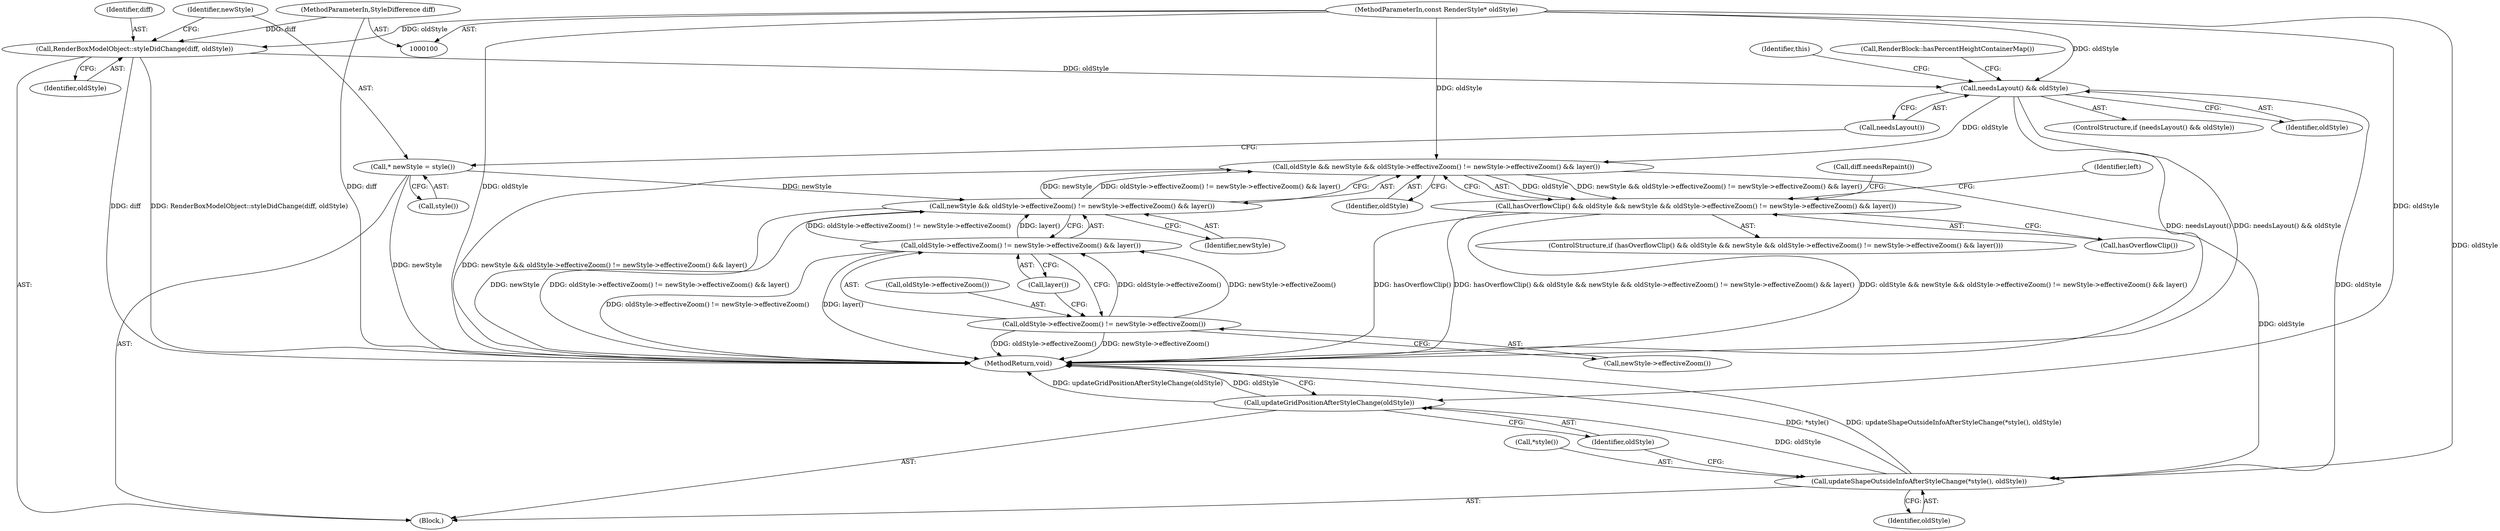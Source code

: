 digraph "0_Chrome_b2b21468c1f7f08b30a7c1755316f6026c50eb2a_4@pointer" {
"1000150" [label="(Call,oldStyle && newStyle && oldStyle->effectiveZoom() != newStyle->effectiveZoom() && layer())"];
"1000116" [label="(Call,needsLayout() && oldStyle)"];
"1000108" [label="(Call,RenderBoxModelObject::styleDidChange(diff, oldStyle))"];
"1000101" [label="(MethodParameterIn,StyleDifference diff)"];
"1000102" [label="(MethodParameterIn,const RenderStyle* oldStyle)"];
"1000152" [label="(Call,newStyle && oldStyle->effectiveZoom() != newStyle->effectiveZoom() && layer())"];
"1000112" [label="(Call,* newStyle = style())"];
"1000154" [label="(Call,oldStyle->effectiveZoom() != newStyle->effectiveZoom() && layer())"];
"1000155" [label="(Call,oldStyle->effectiveZoom() != newStyle->effectiveZoom())"];
"1000148" [label="(Call,hasOverflowClip() && oldStyle && newStyle && oldStyle->effectiveZoom() != newStyle->effectiveZoom() && layer())"];
"1000213" [label="(Call,updateShapeOutsideInfoAfterStyleChange(*style(), oldStyle))"];
"1000217" [label="(Call,updateGridPositionAfterStyleChange(oldStyle))"];
"1000185" [label="(Call,diff.needsRepaint())"];
"1000217" [label="(Call,updateGridPositionAfterStyleChange(oldStyle))"];
"1000157" [label="(Call,newStyle->effectiveZoom())"];
"1000219" [label="(MethodReturn,void)"];
"1000150" [label="(Call,oldStyle && newStyle && oldStyle->effectiveZoom() != newStyle->effectiveZoom() && layer())"];
"1000103" [label="(Block,)"];
"1000116" [label="(Call,needsLayout() && oldStyle)"];
"1000158" [label="(Call,layer())"];
"1000156" [label="(Call,oldStyle->effectiveZoom())"];
"1000115" [label="(ControlStructure,if (needsLayout() && oldStyle))"];
"1000161" [label="(Identifier,left)"];
"1000155" [label="(Call,oldStyle->effectiveZoom() != newStyle->effectiveZoom())"];
"1000213" [label="(Call,updateShapeOutsideInfoAfterStyleChange(*style(), oldStyle))"];
"1000108" [label="(Call,RenderBoxModelObject::styleDidChange(diff, oldStyle))"];
"1000214" [label="(Call,*style())"];
"1000148" [label="(Call,hasOverflowClip() && oldStyle && newStyle && oldStyle->effectiveZoom() != newStyle->effectiveZoom() && layer())"];
"1000216" [label="(Identifier,oldStyle)"];
"1000109" [label="(Identifier,diff)"];
"1000154" [label="(Call,oldStyle->effectiveZoom() != newStyle->effectiveZoom() && layer())"];
"1000149" [label="(Call,hasOverflowClip())"];
"1000121" [label="(Identifier,this)"];
"1000110" [label="(Identifier,oldStyle)"];
"1000102" [label="(MethodParameterIn,const RenderStyle* oldStyle)"];
"1000113" [label="(Identifier,newStyle)"];
"1000112" [label="(Call,* newStyle = style())"];
"1000114" [label="(Call,style())"];
"1000153" [label="(Identifier,newStyle)"];
"1000151" [label="(Identifier,oldStyle)"];
"1000147" [label="(ControlStructure,if (hasOverflowClip() && oldStyle && newStyle && oldStyle->effectiveZoom() != newStyle->effectiveZoom() && layer()))"];
"1000218" [label="(Identifier,oldStyle)"];
"1000101" [label="(MethodParameterIn,StyleDifference diff)"];
"1000152" [label="(Call,newStyle && oldStyle->effectiveZoom() != newStyle->effectiveZoom() && layer())"];
"1000139" [label="(Call,RenderBlock::hasPercentHeightContainerMap())"];
"1000118" [label="(Identifier,oldStyle)"];
"1000117" [label="(Call,needsLayout())"];
"1000150" -> "1000148"  [label="AST: "];
"1000150" -> "1000151"  [label="CFG: "];
"1000150" -> "1000152"  [label="CFG: "];
"1000151" -> "1000150"  [label="AST: "];
"1000152" -> "1000150"  [label="AST: "];
"1000148" -> "1000150"  [label="CFG: "];
"1000150" -> "1000219"  [label="DDG: newStyle && oldStyle->effectiveZoom() != newStyle->effectiveZoom() && layer()"];
"1000150" -> "1000148"  [label="DDG: oldStyle"];
"1000150" -> "1000148"  [label="DDG: newStyle && oldStyle->effectiveZoom() != newStyle->effectiveZoom() && layer()"];
"1000116" -> "1000150"  [label="DDG: oldStyle"];
"1000102" -> "1000150"  [label="DDG: oldStyle"];
"1000152" -> "1000150"  [label="DDG: newStyle"];
"1000152" -> "1000150"  [label="DDG: oldStyle->effectiveZoom() != newStyle->effectiveZoom() && layer()"];
"1000150" -> "1000213"  [label="DDG: oldStyle"];
"1000116" -> "1000115"  [label="AST: "];
"1000116" -> "1000117"  [label="CFG: "];
"1000116" -> "1000118"  [label="CFG: "];
"1000117" -> "1000116"  [label="AST: "];
"1000118" -> "1000116"  [label="AST: "];
"1000121" -> "1000116"  [label="CFG: "];
"1000139" -> "1000116"  [label="CFG: "];
"1000116" -> "1000219"  [label="DDG: needsLayout()"];
"1000116" -> "1000219"  [label="DDG: needsLayout() && oldStyle"];
"1000108" -> "1000116"  [label="DDG: oldStyle"];
"1000102" -> "1000116"  [label="DDG: oldStyle"];
"1000116" -> "1000213"  [label="DDG: oldStyle"];
"1000108" -> "1000103"  [label="AST: "];
"1000108" -> "1000110"  [label="CFG: "];
"1000109" -> "1000108"  [label="AST: "];
"1000110" -> "1000108"  [label="AST: "];
"1000113" -> "1000108"  [label="CFG: "];
"1000108" -> "1000219"  [label="DDG: RenderBoxModelObject::styleDidChange(diff, oldStyle)"];
"1000108" -> "1000219"  [label="DDG: diff"];
"1000101" -> "1000108"  [label="DDG: diff"];
"1000102" -> "1000108"  [label="DDG: oldStyle"];
"1000101" -> "1000100"  [label="AST: "];
"1000101" -> "1000219"  [label="DDG: diff"];
"1000102" -> "1000100"  [label="AST: "];
"1000102" -> "1000219"  [label="DDG: oldStyle"];
"1000102" -> "1000213"  [label="DDG: oldStyle"];
"1000102" -> "1000217"  [label="DDG: oldStyle"];
"1000152" -> "1000153"  [label="CFG: "];
"1000152" -> "1000154"  [label="CFG: "];
"1000153" -> "1000152"  [label="AST: "];
"1000154" -> "1000152"  [label="AST: "];
"1000152" -> "1000219"  [label="DDG: newStyle"];
"1000152" -> "1000219"  [label="DDG: oldStyle->effectiveZoom() != newStyle->effectiveZoom() && layer()"];
"1000112" -> "1000152"  [label="DDG: newStyle"];
"1000154" -> "1000152"  [label="DDG: oldStyle->effectiveZoom() != newStyle->effectiveZoom()"];
"1000154" -> "1000152"  [label="DDG: layer()"];
"1000112" -> "1000103"  [label="AST: "];
"1000112" -> "1000114"  [label="CFG: "];
"1000113" -> "1000112"  [label="AST: "];
"1000114" -> "1000112"  [label="AST: "];
"1000117" -> "1000112"  [label="CFG: "];
"1000112" -> "1000219"  [label="DDG: newStyle"];
"1000154" -> "1000155"  [label="CFG: "];
"1000154" -> "1000158"  [label="CFG: "];
"1000155" -> "1000154"  [label="AST: "];
"1000158" -> "1000154"  [label="AST: "];
"1000154" -> "1000219"  [label="DDG: oldStyle->effectiveZoom() != newStyle->effectiveZoom()"];
"1000154" -> "1000219"  [label="DDG: layer()"];
"1000155" -> "1000154"  [label="DDG: oldStyle->effectiveZoom()"];
"1000155" -> "1000154"  [label="DDG: newStyle->effectiveZoom()"];
"1000155" -> "1000157"  [label="CFG: "];
"1000156" -> "1000155"  [label="AST: "];
"1000157" -> "1000155"  [label="AST: "];
"1000158" -> "1000155"  [label="CFG: "];
"1000155" -> "1000219"  [label="DDG: newStyle->effectiveZoom()"];
"1000155" -> "1000219"  [label="DDG: oldStyle->effectiveZoom()"];
"1000148" -> "1000147"  [label="AST: "];
"1000148" -> "1000149"  [label="CFG: "];
"1000149" -> "1000148"  [label="AST: "];
"1000161" -> "1000148"  [label="CFG: "];
"1000185" -> "1000148"  [label="CFG: "];
"1000148" -> "1000219"  [label="DDG: hasOverflowClip()"];
"1000148" -> "1000219"  [label="DDG: hasOverflowClip() && oldStyle && newStyle && oldStyle->effectiveZoom() != newStyle->effectiveZoom() && layer()"];
"1000148" -> "1000219"  [label="DDG: oldStyle && newStyle && oldStyle->effectiveZoom() != newStyle->effectiveZoom() && layer()"];
"1000213" -> "1000103"  [label="AST: "];
"1000213" -> "1000216"  [label="CFG: "];
"1000214" -> "1000213"  [label="AST: "];
"1000216" -> "1000213"  [label="AST: "];
"1000218" -> "1000213"  [label="CFG: "];
"1000213" -> "1000219"  [label="DDG: *style()"];
"1000213" -> "1000219"  [label="DDG: updateShapeOutsideInfoAfterStyleChange(*style(), oldStyle)"];
"1000213" -> "1000217"  [label="DDG: oldStyle"];
"1000217" -> "1000103"  [label="AST: "];
"1000217" -> "1000218"  [label="CFG: "];
"1000218" -> "1000217"  [label="AST: "];
"1000219" -> "1000217"  [label="CFG: "];
"1000217" -> "1000219"  [label="DDG: updateGridPositionAfterStyleChange(oldStyle)"];
"1000217" -> "1000219"  [label="DDG: oldStyle"];
}
